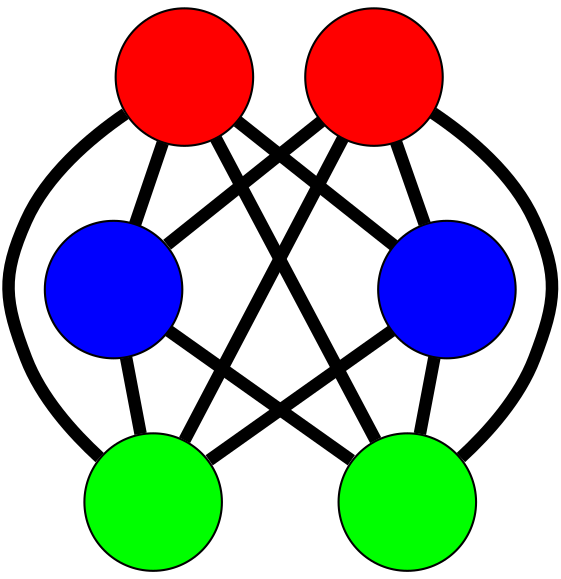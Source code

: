 graph G {
	graph [bb="-150.52,-156.81,152.45,156.84",
		overlap=false,
		sep=0.0,
		splines=true
	];
	node [color=black,
		fixedsize=true,
		fontname="Latin Modern Math",
		fontsize=42,
		height=.92,
		label="\N",
		penwidth=1,
		shape=circle,
		width=.92
	];
	edge [color=black,
		penwidth=6,
		style=bold
	];
	0	 [fillcolor=red,
		height=0.91667,
		label="",
		pos="-49.913,-34.907",
		style=filled,
		width=0.91667];
	2	 [fillcolor=blue,
		height=0.91667,
		label="",
		pos="-3.5958,-123.81",
		style=filled,
		width=0.91667];
	0 -- 2	 [pos="-34.49,-64.509 -29.49,-74.106 -23.947,-84.745 -18.951,-94.333"];
	3	 [fillcolor=blue,
		height=0.91667,
		label="",
		pos="9.1245,123.84",
		style=filled,
		width=0.91667];
	0 -- 3	 [pos="-38.39,-3.9219 -28.021,23.96 -12.861,64.722 -2.4704,92.663"];
	4	 [fillcolor=green,
		height=0.91667,
		label="",
		pos="119.45,-33.919",
		style=filled,
		width=0.91667];
	0 -- 4	 [pos="-16.855,-34.714 12.891,-34.541 56.381,-34.287 86.191,-34.113"];
	5	 [fillcolor=green,
		height=0.91667,
		label="",
		pos="-117.52,39.101",
		style=filled,
		width=0.91667];
	0 -- 5	 [pos="-72.426,-10.263 -79.725,-2.2743 -87.817,6.5834 -95.109,14.565"];
	1	 [fillcolor=red,
		height=0.91667,
		label="",
		pos="42.454,29.69",
		style=filled,
		width=0.91667];
	1 -- 2	 [pos="32.913,-2.1142 25.009,-28.458 13.834,-65.709 5.9336,-92.042"];
	1 -- 3	 [pos="31.356,61.041 27.758,71.205 23.769,82.473 20.174,92.627"];
	1 -- 4	 [pos="68.094,8.5092 76.406,1.6424 85.622,-5.9707 93.926,-12.831"];
	1 -- 5	 [pos="9.3066,31.64 -18.15,33.255 -56.974,35.539 -84.419,37.153"];
	2 -- 4	 [pos="23.104,-104.3 43.744,-89.225 72.18,-68.452 92.806,-53.385"];
	2 -- 5	 [pos="-29.748,-103.47 -43.902,-91.483 -60.925,-75.375 -73.081,-58.407 -87.6,-38.142 -99.096,-12.376 -106.76,7.5797"];
	3 -- 4	 [pos="30.573,98.563 41.481,85.332 54.712,68.688 65.669,53.144 78.976,34.266 92.638,12.11 102.86,-5.1274"];
	3 -- 5	 [pos="-18.356,105.45 -39.6,91.24 -68.867,71.657 -90.097,57.452"];
}
